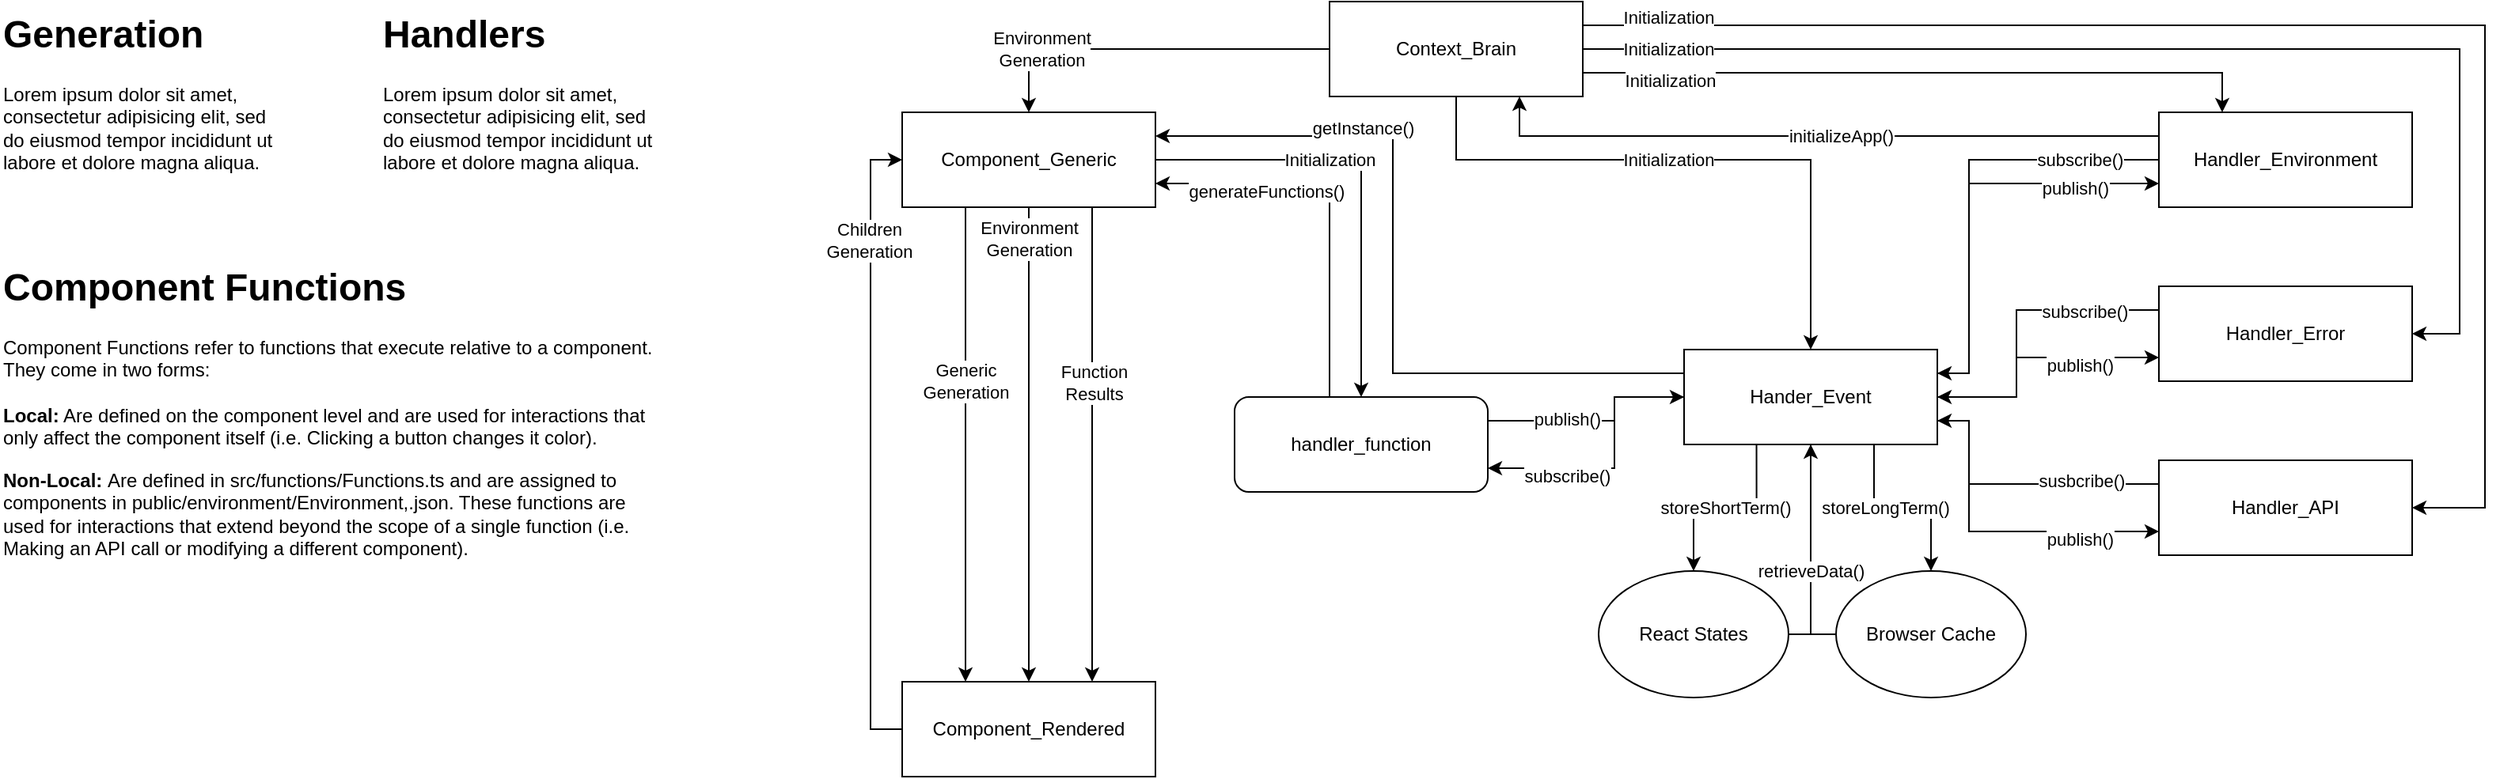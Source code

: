 <mxfile version="24.0.7" type="device">
  <diagram id="C5RBs43oDa-KdzZeNtuy" name="Page-1">
    <mxGraphModel dx="2206" dy="780" grid="1" gridSize="10" guides="1" tooltips="1" connect="1" arrows="1" fold="1" page="1" pageScale="1" pageWidth="827" pageHeight="1169" math="0" shadow="0">
      <root>
        <mxCell id="WIyWlLk6GJQsqaUBKTNV-0" />
        <mxCell id="WIyWlLk6GJQsqaUBKTNV-1" parent="WIyWlLk6GJQsqaUBKTNV-0" />
        <mxCell id="JpgJC43LP2yugee_lsow-0" style="edgeStyle=orthogonalEdgeStyle;rounded=0;orthogonalLoop=1;jettySize=auto;html=1;exitX=0.75;exitY=1;exitDx=0;exitDy=0;entryX=0.5;entryY=0;entryDx=0;entryDy=0;" edge="1" parent="WIyWlLk6GJQsqaUBKTNV-1" source="JpgJC43LP2yugee_lsow-48" target="JpgJC43LP2yugee_lsow-8">
          <mxGeometry relative="1" as="geometry">
            <Array as="points">
              <mxPoint x="384" y="360" />
              <mxPoint x="420" y="360" />
            </Array>
          </mxGeometry>
        </mxCell>
        <mxCell id="JpgJC43LP2yugee_lsow-1" value="storeLongTerm()" style="edgeLabel;html=1;align=center;verticalAlign=middle;resizable=0;points=[];" vertex="1" connectable="0" parent="JpgJC43LP2yugee_lsow-0">
          <mxGeometry x="0.285" relative="1" as="geometry">
            <mxPoint x="-28" as="offset" />
          </mxGeometry>
        </mxCell>
        <mxCell id="JpgJC43LP2yugee_lsow-2" value="" style="edgeStyle=orthogonalEdgeStyle;rounded=0;orthogonalLoop=1;jettySize=auto;html=1;exitX=0.286;exitY=0.999;exitDx=0;exitDy=0;exitPerimeter=0;" edge="1" parent="WIyWlLk6GJQsqaUBKTNV-1" source="JpgJC43LP2yugee_lsow-48" target="JpgJC43LP2yugee_lsow-5">
          <mxGeometry relative="1" as="geometry">
            <Array as="points">
              <mxPoint x="310" y="360" />
              <mxPoint x="270" y="360" />
            </Array>
          </mxGeometry>
        </mxCell>
        <mxCell id="JpgJC43LP2yugee_lsow-3" value="storeShortTerm()" style="edgeLabel;html=1;align=center;verticalAlign=middle;resizable=0;points=[];" vertex="1" connectable="0" parent="JpgJC43LP2yugee_lsow-2">
          <mxGeometry x="0.185" y="-1" relative="1" as="geometry">
            <mxPoint x="11" y="1" as="offset" />
          </mxGeometry>
        </mxCell>
        <mxCell id="JpgJC43LP2yugee_lsow-4" style="edgeStyle=orthogonalEdgeStyle;rounded=0;orthogonalLoop=1;jettySize=auto;html=1;exitX=1;exitY=0.5;exitDx=0;exitDy=0;entryX=0;entryY=0.5;entryDx=0;entryDy=0;" edge="1" parent="WIyWlLk6GJQsqaUBKTNV-1" source="JpgJC43LP2yugee_lsow-5" target="JpgJC43LP2yugee_lsow-48">
          <mxGeometry relative="1" as="geometry">
            <mxPoint x="264" y="190" as="targetPoint" />
            <Array as="points">
              <mxPoint x="344" y="440" />
              <mxPoint x="344" y="290" />
            </Array>
          </mxGeometry>
        </mxCell>
        <mxCell id="JpgJC43LP2yugee_lsow-5" value="React States" style="ellipse;whiteSpace=wrap;html=1;" vertex="1" parent="WIyWlLk6GJQsqaUBKTNV-1">
          <mxGeometry x="210" y="400" width="120" height="80" as="geometry" />
        </mxCell>
        <mxCell id="JpgJC43LP2yugee_lsow-6" style="edgeStyle=orthogonalEdgeStyle;rounded=0;orthogonalLoop=1;jettySize=auto;html=1;exitX=0;exitY=0.5;exitDx=0;exitDy=0;entryX=0.5;entryY=1;entryDx=0;entryDy=0;endArrow=classic;endFill=1;" edge="1" parent="WIyWlLk6GJQsqaUBKTNV-1" source="JpgJC43LP2yugee_lsow-8" target="JpgJC43LP2yugee_lsow-48">
          <mxGeometry relative="1" as="geometry">
            <Array as="points">
              <mxPoint x="344" y="440" />
            </Array>
            <mxPoint x="352" y="430.0" as="sourcePoint" />
            <mxPoint x="336" y="310" as="targetPoint" />
          </mxGeometry>
        </mxCell>
        <mxCell id="JpgJC43LP2yugee_lsow-7" value="retrieveData()" style="edgeLabel;html=1;align=center;verticalAlign=middle;resizable=0;points=[];" vertex="1" connectable="0" parent="JpgJC43LP2yugee_lsow-6">
          <mxGeometry x="-0.13" y="1" relative="1" as="geometry">
            <mxPoint x="1" y="3" as="offset" />
          </mxGeometry>
        </mxCell>
        <mxCell id="JpgJC43LP2yugee_lsow-8" value="Browser Cache" style="ellipse;whiteSpace=wrap;html=1;" vertex="1" parent="WIyWlLk6GJQsqaUBKTNV-1">
          <mxGeometry x="360" y="400" width="120" height="80" as="geometry" />
        </mxCell>
        <mxCell id="JpgJC43LP2yugee_lsow-9" style="edgeStyle=orthogonalEdgeStyle;rounded=0;orthogonalLoop=1;jettySize=auto;html=1;exitX=0;exitY=0.5;exitDx=0;exitDy=0;entryX=1;entryY=0.25;entryDx=0;entryDy=0;" edge="1" parent="WIyWlLk6GJQsqaUBKTNV-1" source="JpgJC43LP2yugee_lsow-11" target="JpgJC43LP2yugee_lsow-48">
          <mxGeometry relative="1" as="geometry">
            <Array as="points">
              <mxPoint x="444" y="140" />
              <mxPoint x="444" y="275" />
            </Array>
          </mxGeometry>
        </mxCell>
        <mxCell id="JpgJC43LP2yugee_lsow-10" value="subscribe()" style="edgeLabel;html=1;align=center;verticalAlign=middle;resizable=0;points=[];" vertex="1" connectable="0" parent="JpgJC43LP2yugee_lsow-9">
          <mxGeometry x="-0.728" y="-1" relative="1" as="geometry">
            <mxPoint x="-13" y="1" as="offset" />
          </mxGeometry>
        </mxCell>
        <mxCell id="JpgJC43LP2yugee_lsow-89" style="edgeStyle=orthogonalEdgeStyle;rounded=0;orthogonalLoop=1;jettySize=auto;html=1;exitX=0;exitY=0.25;exitDx=0;exitDy=0;entryX=0.75;entryY=1;entryDx=0;entryDy=0;" edge="1" parent="WIyWlLk6GJQsqaUBKTNV-1" source="JpgJC43LP2yugee_lsow-11" target="JpgJC43LP2yugee_lsow-58">
          <mxGeometry relative="1" as="geometry" />
        </mxCell>
        <mxCell id="JpgJC43LP2yugee_lsow-91" value="initializeApp()" style="edgeLabel;html=1;align=center;verticalAlign=middle;resizable=0;points=[];" vertex="1" connectable="0" parent="JpgJC43LP2yugee_lsow-89">
          <mxGeometry x="-0.061" relative="1" as="geometry">
            <mxPoint as="offset" />
          </mxGeometry>
        </mxCell>
        <mxCell id="JpgJC43LP2yugee_lsow-11" value="Handler_Environment" style="rounded=0;whiteSpace=wrap;html=1;" vertex="1" parent="WIyWlLk6GJQsqaUBKTNV-1">
          <mxGeometry x="564" y="110" width="160" height="60" as="geometry" />
        </mxCell>
        <mxCell id="JpgJC43LP2yugee_lsow-12" style="edgeStyle=orthogonalEdgeStyle;rounded=0;orthogonalLoop=1;jettySize=auto;html=1;exitX=0;exitY=0.25;exitDx=0;exitDy=0;" edge="1" parent="WIyWlLk6GJQsqaUBKTNV-1" source="JpgJC43LP2yugee_lsow-14">
          <mxGeometry relative="1" as="geometry">
            <mxPoint x="424" y="290" as="targetPoint" />
            <Array as="points">
              <mxPoint x="474" y="235" />
              <mxPoint x="474" y="290" />
            </Array>
          </mxGeometry>
        </mxCell>
        <mxCell id="JpgJC43LP2yugee_lsow-13" value="subscribe()" style="edgeLabel;html=1;align=center;verticalAlign=middle;resizable=0;points=[];" vertex="1" connectable="0" parent="JpgJC43LP2yugee_lsow-12">
          <mxGeometry x="-0.511" y="1" relative="1" as="geometry">
            <mxPoint as="offset" />
          </mxGeometry>
        </mxCell>
        <mxCell id="JpgJC43LP2yugee_lsow-14" value="Handler_Error" style="rounded=0;whiteSpace=wrap;html=1;" vertex="1" parent="WIyWlLk6GJQsqaUBKTNV-1">
          <mxGeometry x="564" y="220" width="160" height="60" as="geometry" />
        </mxCell>
        <mxCell id="JpgJC43LP2yugee_lsow-15" style="edgeStyle=orthogonalEdgeStyle;rounded=0;orthogonalLoop=1;jettySize=auto;html=1;exitX=0;exitY=0.25;exitDx=0;exitDy=0;entryX=1;entryY=0.75;entryDx=0;entryDy=0;" edge="1" parent="WIyWlLk6GJQsqaUBKTNV-1" source="JpgJC43LP2yugee_lsow-17" target="JpgJC43LP2yugee_lsow-48">
          <mxGeometry relative="1" as="geometry">
            <Array as="points">
              <mxPoint x="444" y="345" />
              <mxPoint x="444" y="305" />
            </Array>
          </mxGeometry>
        </mxCell>
        <mxCell id="JpgJC43LP2yugee_lsow-16" value="susbcribe()" style="edgeLabel;html=1;align=center;verticalAlign=middle;resizable=0;points=[];" vertex="1" connectable="0" parent="JpgJC43LP2yugee_lsow-15">
          <mxGeometry x="-0.646" y="-2" relative="1" as="geometry">
            <mxPoint x="-17" as="offset" />
          </mxGeometry>
        </mxCell>
        <mxCell id="JpgJC43LP2yugee_lsow-17" value="Handler_API" style="rounded=0;whiteSpace=wrap;html=1;" vertex="1" parent="WIyWlLk6GJQsqaUBKTNV-1">
          <mxGeometry x="564" y="330" width="160" height="60" as="geometry" />
        </mxCell>
        <mxCell id="JpgJC43LP2yugee_lsow-74" style="edgeStyle=orthogonalEdgeStyle;rounded=0;orthogonalLoop=1;jettySize=auto;html=1;exitX=0.25;exitY=1;exitDx=0;exitDy=0;entryX=0.25;entryY=0;entryDx=0;entryDy=0;" edge="1" parent="WIyWlLk6GJQsqaUBKTNV-1" source="JpgJC43LP2yugee_lsow-26" target="JpgJC43LP2yugee_lsow-31">
          <mxGeometry relative="1" as="geometry" />
        </mxCell>
        <mxCell id="JpgJC43LP2yugee_lsow-94" value="Generic&lt;div&gt;Generation&lt;/div&gt;" style="edgeLabel;html=1;align=center;verticalAlign=middle;resizable=0;points=[];" vertex="1" connectable="0" parent="JpgJC43LP2yugee_lsow-74">
          <mxGeometry x="-0.552" y="2" relative="1" as="geometry">
            <mxPoint x="-2" y="43" as="offset" />
          </mxGeometry>
        </mxCell>
        <mxCell id="JpgJC43LP2yugee_lsow-92" style="edgeStyle=orthogonalEdgeStyle;rounded=0;orthogonalLoop=1;jettySize=auto;html=1;exitX=0.5;exitY=1;exitDx=0;exitDy=0;entryX=0.5;entryY=0;entryDx=0;entryDy=0;" edge="1" parent="WIyWlLk6GJQsqaUBKTNV-1" source="JpgJC43LP2yugee_lsow-26" target="JpgJC43LP2yugee_lsow-31">
          <mxGeometry relative="1" as="geometry" />
        </mxCell>
        <mxCell id="JpgJC43LP2yugee_lsow-93" value="Environment&lt;div&gt;Generation&lt;/div&gt;" style="edgeLabel;html=1;align=center;verticalAlign=middle;resizable=0;points=[];" vertex="1" connectable="0" parent="JpgJC43LP2yugee_lsow-92">
          <mxGeometry x="-0.001" y="-1" relative="1" as="geometry">
            <mxPoint x="1" y="-130" as="offset" />
          </mxGeometry>
        </mxCell>
        <mxCell id="JpgJC43LP2yugee_lsow-99" style="edgeStyle=orthogonalEdgeStyle;rounded=0;orthogonalLoop=1;jettySize=auto;html=1;exitX=1;exitY=0.75;exitDx=0;exitDy=0;entryX=0.25;entryY=0;entryDx=0;entryDy=0;endArrow=none;endFill=0;startArrow=classic;startFill=1;" edge="1" parent="WIyWlLk6GJQsqaUBKTNV-1" source="JpgJC43LP2yugee_lsow-26" target="JpgJC43LP2yugee_lsow-41">
          <mxGeometry relative="1" as="geometry">
            <Array as="points">
              <mxPoint x="40" y="155" />
              <mxPoint x="40" y="290" />
            </Array>
          </mxGeometry>
        </mxCell>
        <mxCell id="JpgJC43LP2yugee_lsow-103" value="generateFunctions()" style="edgeLabel;html=1;align=center;verticalAlign=middle;resizable=0;points=[];" vertex="1" connectable="0" parent="JpgJC43LP2yugee_lsow-99">
          <mxGeometry x="-0.134" relative="1" as="geometry">
            <mxPoint x="-40" as="offset" />
          </mxGeometry>
        </mxCell>
        <mxCell id="JpgJC43LP2yugee_lsow-101" style="edgeStyle=orthogonalEdgeStyle;rounded=0;orthogonalLoop=1;jettySize=auto;html=1;exitX=0.75;exitY=1;exitDx=0;exitDy=0;entryX=0.75;entryY=0;entryDx=0;entryDy=0;" edge="1" parent="WIyWlLk6GJQsqaUBKTNV-1" source="JpgJC43LP2yugee_lsow-26" target="JpgJC43LP2yugee_lsow-31">
          <mxGeometry relative="1" as="geometry" />
        </mxCell>
        <mxCell id="JpgJC43LP2yugee_lsow-104" value="Function&lt;div&gt;Results&lt;/div&gt;" style="edgeLabel;html=1;align=center;verticalAlign=middle;resizable=0;points=[];" vertex="1" connectable="0" parent="JpgJC43LP2yugee_lsow-101">
          <mxGeometry x="-0.278" y="1" relative="1" as="geometry">
            <mxPoint y="2" as="offset" />
          </mxGeometry>
        </mxCell>
        <mxCell id="JpgJC43LP2yugee_lsow-26" value="Component_Generic" style="rounded=0;whiteSpace=wrap;html=1;" vertex="1" parent="WIyWlLk6GJQsqaUBKTNV-1">
          <mxGeometry x="-230" y="110" width="160" height="60" as="geometry" />
        </mxCell>
        <mxCell id="JpgJC43LP2yugee_lsow-95" style="edgeStyle=orthogonalEdgeStyle;rounded=0;orthogonalLoop=1;jettySize=auto;html=1;exitX=0;exitY=0.5;exitDx=0;exitDy=0;entryX=0;entryY=0.5;entryDx=0;entryDy=0;" edge="1" parent="WIyWlLk6GJQsqaUBKTNV-1" source="JpgJC43LP2yugee_lsow-31" target="JpgJC43LP2yugee_lsow-26">
          <mxGeometry relative="1" as="geometry" />
        </mxCell>
        <mxCell id="JpgJC43LP2yugee_lsow-96" value="Children&lt;div&gt;Generation&lt;/div&gt;" style="edgeLabel;html=1;align=center;verticalAlign=middle;resizable=0;points=[];" vertex="1" connectable="0" parent="JpgJC43LP2yugee_lsow-95">
          <mxGeometry x="0.007" y="1" relative="1" as="geometry">
            <mxPoint y="-128" as="offset" />
          </mxGeometry>
        </mxCell>
        <mxCell id="JpgJC43LP2yugee_lsow-31" value="Component_Rendered" style="rounded=0;whiteSpace=wrap;html=1;" vertex="1" parent="WIyWlLk6GJQsqaUBKTNV-1">
          <mxGeometry x="-230" y="470" width="160" height="60" as="geometry" />
        </mxCell>
        <mxCell id="JpgJC43LP2yugee_lsow-78" style="edgeStyle=orthogonalEdgeStyle;rounded=0;orthogonalLoop=1;jettySize=auto;html=1;exitX=1;exitY=0.25;exitDx=0;exitDy=0;entryX=0;entryY=0.5;entryDx=0;entryDy=0;" edge="1" parent="WIyWlLk6GJQsqaUBKTNV-1" source="JpgJC43LP2yugee_lsow-41" target="JpgJC43LP2yugee_lsow-48">
          <mxGeometry relative="1" as="geometry">
            <Array as="points">
              <mxPoint x="220" y="305" />
              <mxPoint x="220" y="290" />
            </Array>
          </mxGeometry>
        </mxCell>
        <mxCell id="JpgJC43LP2yugee_lsow-82" value="publish()" style="edgeLabel;html=1;align=center;verticalAlign=middle;resizable=0;points=[];" vertex="1" connectable="0" parent="JpgJC43LP2yugee_lsow-78">
          <mxGeometry x="-0.626" y="1" relative="1" as="geometry">
            <mxPoint x="24" as="offset" />
          </mxGeometry>
        </mxCell>
        <mxCell id="JpgJC43LP2yugee_lsow-41" value="handler_function" style="rounded=1;whiteSpace=wrap;html=1;" vertex="1" parent="WIyWlLk6GJQsqaUBKTNV-1">
          <mxGeometry x="-20" y="290" width="160" height="60" as="geometry" />
        </mxCell>
        <mxCell id="JpgJC43LP2yugee_lsow-44" style="edgeStyle=orthogonalEdgeStyle;rounded=0;orthogonalLoop=1;jettySize=auto;html=1;exitX=1;exitY=0.75;exitDx=0;exitDy=0;entryX=0;entryY=0.75;entryDx=0;entryDy=0;" edge="1" parent="WIyWlLk6GJQsqaUBKTNV-1" source="JpgJC43LP2yugee_lsow-48" target="JpgJC43LP2yugee_lsow-17">
          <mxGeometry relative="1" as="geometry">
            <Array as="points">
              <mxPoint x="444" y="305" />
              <mxPoint x="444" y="375" />
            </Array>
          </mxGeometry>
        </mxCell>
        <mxCell id="JpgJC43LP2yugee_lsow-45" style="edgeStyle=orthogonalEdgeStyle;rounded=0;orthogonalLoop=1;jettySize=auto;html=1;exitX=1;exitY=0.5;exitDx=0;exitDy=0;entryX=0;entryY=0.75;entryDx=0;entryDy=0;" edge="1" parent="WIyWlLk6GJQsqaUBKTNV-1" source="JpgJC43LP2yugee_lsow-48" target="JpgJC43LP2yugee_lsow-14">
          <mxGeometry relative="1" as="geometry">
            <Array as="points">
              <mxPoint x="474" y="290" />
              <mxPoint x="474" y="265" />
            </Array>
          </mxGeometry>
        </mxCell>
        <mxCell id="JpgJC43LP2yugee_lsow-46" value="publish()" style="edgeLabel;html=1;align=center;verticalAlign=middle;resizable=0;points=[];" vertex="1" connectable="0" parent="JpgJC43LP2yugee_lsow-45">
          <mxGeometry x="0.312" relative="1" as="geometry">
            <mxPoint x="7" y="5" as="offset" />
          </mxGeometry>
        </mxCell>
        <mxCell id="JpgJC43LP2yugee_lsow-47" style="edgeStyle=orthogonalEdgeStyle;rounded=0;orthogonalLoop=1;jettySize=auto;html=1;exitX=1;exitY=0.25;exitDx=0;exitDy=0;entryX=0;entryY=0.75;entryDx=0;entryDy=0;" edge="1" parent="WIyWlLk6GJQsqaUBKTNV-1" source="JpgJC43LP2yugee_lsow-48" target="JpgJC43LP2yugee_lsow-11">
          <mxGeometry relative="1" as="geometry">
            <Array as="points">
              <mxPoint x="444" y="275" />
              <mxPoint x="444" y="155" />
            </Array>
          </mxGeometry>
        </mxCell>
        <mxCell id="JpgJC43LP2yugee_lsow-68" style="edgeStyle=orthogonalEdgeStyle;rounded=0;orthogonalLoop=1;jettySize=auto;html=1;exitX=0;exitY=0.25;exitDx=0;exitDy=0;entryX=1;entryY=0.25;entryDx=0;entryDy=0;" edge="1" parent="WIyWlLk6GJQsqaUBKTNV-1" source="JpgJC43LP2yugee_lsow-48" target="JpgJC43LP2yugee_lsow-26">
          <mxGeometry relative="1" as="geometry">
            <mxPoint x="-70" y="120" as="targetPoint" />
            <Array as="points">
              <mxPoint x="80" y="275" />
              <mxPoint x="80" y="125" />
            </Array>
          </mxGeometry>
        </mxCell>
        <mxCell id="JpgJC43LP2yugee_lsow-69" value="getInstance()" style="edgeLabel;html=1;align=center;verticalAlign=middle;resizable=0;points=[];" vertex="1" connectable="0" parent="JpgJC43LP2yugee_lsow-68">
          <mxGeometry x="-0.307" relative="1" as="geometry">
            <mxPoint x="-36" y="-155" as="offset" />
          </mxGeometry>
        </mxCell>
        <mxCell id="JpgJC43LP2yugee_lsow-79" style="edgeStyle=orthogonalEdgeStyle;rounded=0;orthogonalLoop=1;jettySize=auto;html=1;exitX=0;exitY=0.5;exitDx=0;exitDy=0;entryX=1;entryY=0.75;entryDx=0;entryDy=0;" edge="1" parent="WIyWlLk6GJQsqaUBKTNV-1" target="JpgJC43LP2yugee_lsow-41">
          <mxGeometry relative="1" as="geometry">
            <mxPoint x="284" y="290" as="sourcePoint" />
            <mxPoint x="160" y="335" as="targetPoint" />
            <Array as="points">
              <mxPoint x="220" y="290" />
              <mxPoint x="220" y="335" />
            </Array>
          </mxGeometry>
        </mxCell>
        <mxCell id="JpgJC43LP2yugee_lsow-85" value="subscribe()" style="edgeLabel;html=1;align=center;verticalAlign=middle;resizable=0;points=[];" vertex="1" connectable="0" parent="JpgJC43LP2yugee_lsow-79">
          <mxGeometry x="0.624" relative="1" as="geometry">
            <mxPoint x="14" y="5" as="offset" />
          </mxGeometry>
        </mxCell>
        <mxCell id="JpgJC43LP2yugee_lsow-48" value="Hander_Event" style="rounded=0;whiteSpace=wrap;html=1;" vertex="1" parent="WIyWlLk6GJQsqaUBKTNV-1">
          <mxGeometry x="264" y="260" width="160" height="60" as="geometry" />
        </mxCell>
        <mxCell id="JpgJC43LP2yugee_lsow-53" style="edgeStyle=orthogonalEdgeStyle;rounded=0;orthogonalLoop=1;jettySize=auto;html=1;exitX=1;exitY=0.75;exitDx=0;exitDy=0;entryX=0.25;entryY=0;entryDx=0;entryDy=0;" edge="1" parent="WIyWlLk6GJQsqaUBKTNV-1" source="JpgJC43LP2yugee_lsow-58" target="JpgJC43LP2yugee_lsow-11">
          <mxGeometry relative="1" as="geometry" />
        </mxCell>
        <mxCell id="JpgJC43LP2yugee_lsow-54" value="Initialization" style="edgeLabel;html=1;align=center;verticalAlign=middle;resizable=0;points=[];" vertex="1" connectable="0" parent="JpgJC43LP2yugee_lsow-53">
          <mxGeometry x="-0.163" relative="1" as="geometry">
            <mxPoint x="-125" y="5" as="offset" />
          </mxGeometry>
        </mxCell>
        <mxCell id="JpgJC43LP2yugee_lsow-55" style="edgeStyle=orthogonalEdgeStyle;rounded=0;orthogonalLoop=1;jettySize=auto;html=1;exitX=1;exitY=0.5;exitDx=0;exitDy=0;entryX=1;entryY=0.5;entryDx=0;entryDy=0;" edge="1" parent="WIyWlLk6GJQsqaUBKTNV-1" source="JpgJC43LP2yugee_lsow-58" target="JpgJC43LP2yugee_lsow-14">
          <mxGeometry relative="1" as="geometry">
            <Array as="points">
              <mxPoint x="754" y="70" />
              <mxPoint x="754" y="250" />
            </Array>
          </mxGeometry>
        </mxCell>
        <mxCell id="JpgJC43LP2yugee_lsow-88" value="Initialization" style="edgeLabel;html=1;align=center;verticalAlign=middle;resizable=0;points=[];" vertex="1" connectable="0" parent="JpgJC43LP2yugee_lsow-55">
          <mxGeometry x="-0.846" relative="1" as="geometry">
            <mxPoint x="-5" as="offset" />
          </mxGeometry>
        </mxCell>
        <mxCell id="JpgJC43LP2yugee_lsow-56" style="edgeStyle=orthogonalEdgeStyle;rounded=0;orthogonalLoop=1;jettySize=auto;html=1;exitX=1;exitY=0.25;exitDx=0;exitDy=0;entryX=1;entryY=0.5;entryDx=0;entryDy=0;" edge="1" parent="WIyWlLk6GJQsqaUBKTNV-1" source="JpgJC43LP2yugee_lsow-58" target="JpgJC43LP2yugee_lsow-17">
          <mxGeometry relative="1" as="geometry">
            <Array as="points">
              <mxPoint x="770" y="55" />
              <mxPoint x="770" y="360" />
            </Array>
          </mxGeometry>
        </mxCell>
        <mxCell id="JpgJC43LP2yugee_lsow-57" style="edgeStyle=orthogonalEdgeStyle;rounded=0;orthogonalLoop=1;jettySize=auto;html=1;exitX=0.5;exitY=1;exitDx=0;exitDy=0;entryX=0.5;entryY=0;entryDx=0;entryDy=0;" edge="1" parent="WIyWlLk6GJQsqaUBKTNV-1" source="JpgJC43LP2yugee_lsow-58" target="JpgJC43LP2yugee_lsow-48">
          <mxGeometry relative="1" as="geometry">
            <Array as="points">
              <mxPoint x="120" y="140" />
              <mxPoint x="344" y="140" />
            </Array>
            <mxPoint x="410" y="260" as="targetPoint" />
          </mxGeometry>
        </mxCell>
        <mxCell id="JpgJC43LP2yugee_lsow-65" style="edgeStyle=orthogonalEdgeStyle;rounded=0;orthogonalLoop=1;jettySize=auto;html=1;exitX=0;exitY=0.5;exitDx=0;exitDy=0;entryX=0.5;entryY=0;entryDx=0;entryDy=0;" edge="1" parent="WIyWlLk6GJQsqaUBKTNV-1" source="JpgJC43LP2yugee_lsow-58" target="JpgJC43LP2yugee_lsow-26">
          <mxGeometry relative="1" as="geometry" />
        </mxCell>
        <mxCell id="JpgJC43LP2yugee_lsow-66" value="Environment&lt;div&gt;Generation&lt;/div&gt;" style="edgeLabel;html=1;align=center;verticalAlign=middle;resizable=0;points=[];" vertex="1" connectable="0" parent="JpgJC43LP2yugee_lsow-65">
          <mxGeometry x="0.028" relative="1" as="geometry">
            <mxPoint x="-64" as="offset" />
          </mxGeometry>
        </mxCell>
        <mxCell id="JpgJC43LP2yugee_lsow-58" value="Context_Brain" style="rounded=0;whiteSpace=wrap;html=1;" vertex="1" parent="WIyWlLk6GJQsqaUBKTNV-1">
          <mxGeometry x="40" y="40" width="160" height="60" as="geometry" />
        </mxCell>
        <mxCell id="JpgJC43LP2yugee_lsow-59" value="Initialization" style="edgeLabel;html=1;align=center;verticalAlign=middle;resizable=0;points=[];" vertex="1" connectable="0" parent="WIyWlLk6GJQsqaUBKTNV-1">
          <mxGeometry x="254.003" y="140.003" as="geometry" />
        </mxCell>
        <mxCell id="JpgJC43LP2yugee_lsow-61" value="Initialization" style="edgeLabel;html=1;align=center;verticalAlign=middle;resizable=0;points=[];" vertex="1" connectable="0" parent="WIyWlLk6GJQsqaUBKTNV-1">
          <mxGeometry x="254.003" y="50.003" as="geometry" />
        </mxCell>
        <mxCell id="JpgJC43LP2yugee_lsow-62" value="publish()" style="edgeLabel;html=1;align=center;verticalAlign=middle;resizable=0;points=[];" vertex="1" connectable="0" parent="WIyWlLk6GJQsqaUBKTNV-1">
          <mxGeometry x="513.997" y="275.034" as="geometry">
            <mxPoint x="-3" y="-117" as="offset" />
          </mxGeometry>
        </mxCell>
        <mxCell id="JpgJC43LP2yugee_lsow-63" value="publish()" style="edgeLabel;html=1;align=center;verticalAlign=middle;resizable=0;points=[];" vertex="1" connectable="0" parent="WIyWlLk6GJQsqaUBKTNV-1">
          <mxGeometry x="514.0" y="380.001" as="geometry" />
        </mxCell>
        <mxCell id="JpgJC43LP2yugee_lsow-70" style="edgeStyle=orthogonalEdgeStyle;rounded=0;orthogonalLoop=1;jettySize=auto;html=1;exitX=1;exitY=0.5;exitDx=0;exitDy=0;entryX=0.5;entryY=0;entryDx=0;entryDy=0;" edge="1" parent="WIyWlLk6GJQsqaUBKTNV-1" source="JpgJC43LP2yugee_lsow-26" target="JpgJC43LP2yugee_lsow-41">
          <mxGeometry relative="1" as="geometry" />
        </mxCell>
        <mxCell id="JpgJC43LP2yugee_lsow-102" value="Initialization" style="edgeLabel;html=1;align=center;verticalAlign=middle;resizable=0;points=[];" vertex="1" connectable="0" parent="JpgJC43LP2yugee_lsow-70">
          <mxGeometry x="-0.021" y="1" relative="1" as="geometry">
            <mxPoint x="-21" y="-7" as="offset" />
          </mxGeometry>
        </mxCell>
        <mxCell id="JpgJC43LP2yugee_lsow-108" value="&lt;h1 style=&quot;margin-top: 0px;&quot;&gt;Generation&lt;/h1&gt;&lt;p&gt;Lorem ipsum dolor sit amet, consectetur adipisicing elit, sed do eiusmod tempor incididunt ut labore et dolore magna aliqua.&lt;/p&gt;" style="text;html=1;whiteSpace=wrap;overflow=hidden;rounded=0;" vertex="1" parent="WIyWlLk6GJQsqaUBKTNV-1">
          <mxGeometry x="-800" y="40" width="180" height="120" as="geometry" />
        </mxCell>
        <mxCell id="JpgJC43LP2yugee_lsow-109" value="&lt;h1 style=&quot;margin-top: 0px;&quot;&gt;Component Functions&lt;/h1&gt;&lt;p&gt;Component Functions refer to functions that execute relative to a component. They come in two forms:&lt;br&gt;&lt;br&gt;&lt;b&gt;Local:&lt;/b&gt; Are defined on the component level and are used for interactions that only affect the component itself (i.e. Clicking a button changes it color).&lt;/p&gt;&lt;p&gt;&lt;b&gt;Non-Local: &lt;/b&gt;Are defined in src/functions/Functions.ts and are assigned to components in public/environment/Environment,.json. These functions are used for interactions that extend beyond the scope of a single function (i.e. Making an API call or modifying a different component).&lt;/p&gt;" style="text;html=1;whiteSpace=wrap;overflow=hidden;rounded=0;" vertex="1" parent="WIyWlLk6GJQsqaUBKTNV-1">
          <mxGeometry x="-800" y="200" width="420" height="270" as="geometry" />
        </mxCell>
        <mxCell id="JpgJC43LP2yugee_lsow-110" value="&lt;h1 style=&quot;margin-top: 0px;&quot;&gt;Handlers&lt;/h1&gt;&lt;p&gt;Lorem ipsum dolor sit amet, consectetur adipisicing elit, sed do eiusmod tempor incididunt ut labore et dolore magna aliqua.&lt;/p&gt;" style="text;html=1;whiteSpace=wrap;overflow=hidden;rounded=0;" vertex="1" parent="WIyWlLk6GJQsqaUBKTNV-1">
          <mxGeometry x="-560" y="40" width="180" height="120" as="geometry" />
        </mxCell>
      </root>
    </mxGraphModel>
  </diagram>
</mxfile>
